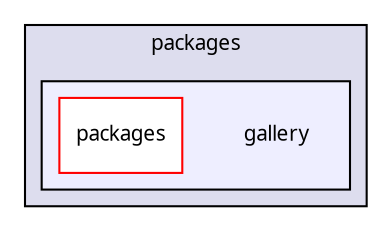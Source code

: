 digraph "packages/gallery/" {
  compound=true
  node [ fontsize="10", fontname="FreeSans.ttf"];
  edge [ labelfontsize="10", labelfontname="FreeSans.ttf"];
  subgraph clusterdir_93501a11e921083efbd154e0cdff5f10 {
    graph [ bgcolor="#ddddee", pencolor="black", label="packages" fontname="FreeSans.ttf", fontsize="10", URL="dir_93501a11e921083efbd154e0cdff5f10.html"]
  subgraph clusterdir_a38893d68cc46673ce4109d5c1e90eaf {
    graph [ bgcolor="#eeeeff", pencolor="black", label="" URL="dir_a38893d68cc46673ce4109d5c1e90eaf.html"];
    dir_a38893d68cc46673ce4109d5c1e90eaf [shape=plaintext label="gallery"];
    dir_f556ebe6c18d31d5b33b75e9e20ef931 [shape=box label="packages" color="red" fillcolor="white" style="filled" URL="dir_f556ebe6c18d31d5b33b75e9e20ef931.html"];
  }
  }
}
